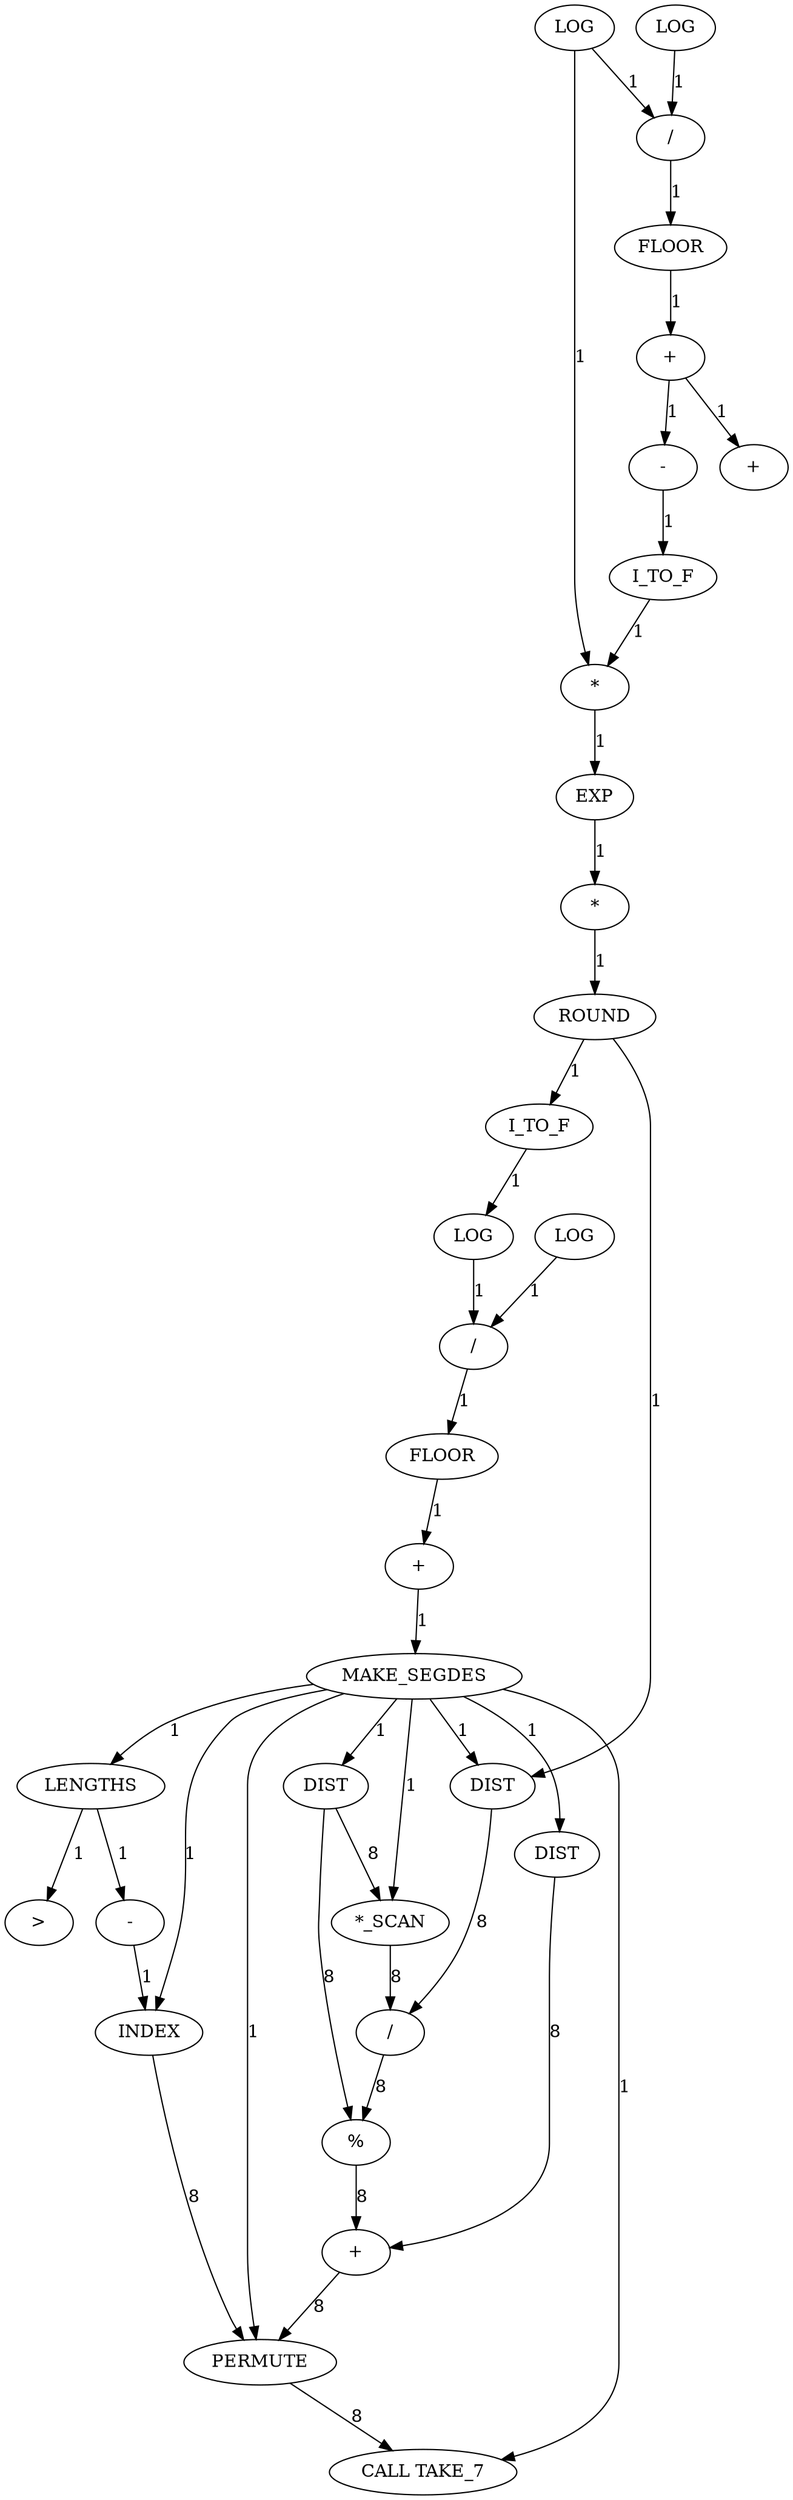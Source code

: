 digraph {
	maximal_independent_set_large_grid_INST_4400 [label=LENGTHS cost=172]
	maximal_independent_set_large_grid_INST_4372 [label=DIST cost=1]
	maximal_independent_set_large_grid_INST_1136 [label="-" cost=430]
	maximal_independent_set_large_grid_INST_4331 [label="/" cost=473]
	maximal_independent_set_large_grid_INST_4328 [label=LOG cost=43]
	maximal_independent_set_large_grid_INST_4335 [label="*" cost=430]
	maximal_independent_set_large_grid_INST_4347 [label="/" cost=43]
	maximal_independent_set_large_grid_INST_4344 [label=LOG cost=43]
	maximal_independent_set_large_grid_INST_4336 [label=EXP cost=19909]
	maximal_independent_set_large_grid_INST_4342 [label=LOG cost=43]
	maximal_independent_set_large_grid_INST_1142 [label=ROUND cost=559]
	maximal_independent_set_large_grid_INST_4365 [label=DIST cost=43]
	maximal_independent_set_large_grid_INST_4391 [label="%" cost=559]
	maximal_independent_set_large_grid_INST_1154 [label="CALL TAKE_7" cost=0]
	maximal_independent_set_large_grid_INST_4360 [label="*_SCAN" cost=1161]
	maximal_independent_set_large_grid_INST_4418 [label=PERMUTE cost=774]
	maximal_independent_set_large_grid_INST_4349 [label="+" cost=43]
	maximal_independent_set_large_grid_INST_1147 [label="\>" cost=774]
	maximal_independent_set_large_grid_INST_1137 [label=I_TO_F cost=1333]
	maximal_independent_set_large_grid_INST_4326 [label=LOG cost=8170]
	maximal_independent_set_large_grid_INST_4352 [label=MAKE_SEGDES cost=43]
	maximal_independent_set_large_grid_INST_4410 [label=INDEX cost=731]
	maximal_independent_set_large_grid_INST_1132 [label="+" cost=1806]
	maximal_independent_set_large_grid_INST_1141 [label="*" cost=86]
	maximal_independent_set_large_grid_INST_4380 [label="/" cost=602]
	maximal_independent_set_large_grid_INST_4394 [label="+" cost=387]
	maximal_independent_set_large_grid_INST_4402 [label="-" cost=129]
	maximal_independent_set_large_grid_INST_4358 [label=DIST cost=473]
	maximal_independent_set_large_grid_INST_1131 [label=FLOOR cost=2451]
	maximal_independent_set_large_grid_INST_4339 [label=I_TO_F cost=3010]
	maximal_independent_set_large_grid_INST_4348 [label=FLOOR cost=43]
	maximal_independent_set_large_grid_INST_1151 [label="+" cost=0]
	maximal_independent_set_large_grid_INST_4400 -> maximal_independent_set_large_grid_INST_4402 [label=1 cost=1]
	maximal_independent_set_large_grid_INST_4400 -> maximal_independent_set_large_grid_INST_1147 [label=1 cost=1]
	maximal_independent_set_large_grid_INST_4372 -> maximal_independent_set_large_grid_INST_4394 [label=8 cost=8]
	maximal_independent_set_large_grid_INST_1136 -> maximal_independent_set_large_grid_INST_1137 [label=1 cost=1]
	maximal_independent_set_large_grid_INST_4331 -> maximal_independent_set_large_grid_INST_1131 [label=1 cost=1]
	maximal_independent_set_large_grid_INST_4328 -> maximal_independent_set_large_grid_INST_4331 [label=1 cost=1]
	maximal_independent_set_large_grid_INST_4328 -> maximal_independent_set_large_grid_INST_4335 [label=1 cost=1]
	maximal_independent_set_large_grid_INST_4335 -> maximal_independent_set_large_grid_INST_4336 [label=1 cost=1]
	maximal_independent_set_large_grid_INST_4347 -> maximal_independent_set_large_grid_INST_4348 [label=1 cost=1]
	maximal_independent_set_large_grid_INST_4344 -> maximal_independent_set_large_grid_INST_4347 [label=1 cost=1]
	maximal_independent_set_large_grid_INST_4336 -> maximal_independent_set_large_grid_INST_1141 [label=1 cost=1]
	maximal_independent_set_large_grid_INST_4342 -> maximal_independent_set_large_grid_INST_4347 [label=1 cost=1]
	maximal_independent_set_large_grid_INST_1142 -> maximal_independent_set_large_grid_INST_4339 [label=1 cost=1]
	maximal_independent_set_large_grid_INST_1142 -> maximal_independent_set_large_grid_INST_4365 [label=1 cost=1]
	maximal_independent_set_large_grid_INST_4365 -> maximal_independent_set_large_grid_INST_4380 [label=8 cost=8]
	maximal_independent_set_large_grid_INST_4391 -> maximal_independent_set_large_grid_INST_4394 [label=8 cost=8]
	maximal_independent_set_large_grid_INST_4360 -> maximal_independent_set_large_grid_INST_4380 [label=8 cost=8]
	maximal_independent_set_large_grid_INST_4418 -> maximal_independent_set_large_grid_INST_1154 [label=8 cost=8]
	maximal_independent_set_large_grid_INST_4349 -> maximal_independent_set_large_grid_INST_4352 [label=1 cost=1]
	maximal_independent_set_large_grid_INST_1137 -> maximal_independent_set_large_grid_INST_4335 [label=1 cost=1]
	maximal_independent_set_large_grid_INST_4326 -> maximal_independent_set_large_grid_INST_4331 [label=1 cost=1]
	maximal_independent_set_large_grid_INST_4352 -> maximal_independent_set_large_grid_INST_4358 [label=1 cost=1]
	maximal_independent_set_large_grid_INST_4352 -> maximal_independent_set_large_grid_INST_4360 [label=1 cost=1]
	maximal_independent_set_large_grid_INST_4352 -> maximal_independent_set_large_grid_INST_4365 [label=1 cost=1]
	maximal_independent_set_large_grid_INST_4352 -> maximal_independent_set_large_grid_INST_4372 [label=1 cost=1]
	maximal_independent_set_large_grid_INST_4352 -> maximal_independent_set_large_grid_INST_4400 [label=1 cost=1]
	maximal_independent_set_large_grid_INST_4352 -> maximal_independent_set_large_grid_INST_4410 [label=1 cost=1]
	maximal_independent_set_large_grid_INST_4352 -> maximal_independent_set_large_grid_INST_4418 [label=1 cost=1]
	maximal_independent_set_large_grid_INST_4352 -> maximal_independent_set_large_grid_INST_1154 [label=1 cost=1]
	maximal_independent_set_large_grid_INST_4410 -> maximal_independent_set_large_grid_INST_4418 [label=8 cost=8]
	maximal_independent_set_large_grid_INST_1132 -> maximal_independent_set_large_grid_INST_1136 [label=1 cost=1]
	maximal_independent_set_large_grid_INST_1132 -> maximal_independent_set_large_grid_INST_1151 [label=1 cost=1]
	maximal_independent_set_large_grid_INST_1141 -> maximal_independent_set_large_grid_INST_1142 [label=1 cost=1]
	maximal_independent_set_large_grid_INST_4380 -> maximal_independent_set_large_grid_INST_4391 [label=8 cost=8]
	maximal_independent_set_large_grid_INST_4394 -> maximal_independent_set_large_grid_INST_4418 [label=8 cost=8]
	maximal_independent_set_large_grid_INST_4402 -> maximal_independent_set_large_grid_INST_4410 [label=1 cost=1]
	maximal_independent_set_large_grid_INST_4358 -> maximal_independent_set_large_grid_INST_4360 [label=8 cost=8]
	maximal_independent_set_large_grid_INST_4358 -> maximal_independent_set_large_grid_INST_4391 [label=8 cost=8]
	maximal_independent_set_large_grid_INST_1131 -> maximal_independent_set_large_grid_INST_1132 [label=1 cost=1]
	maximal_independent_set_large_grid_INST_4339 -> maximal_independent_set_large_grid_INST_4342 [label=1 cost=1]
	maximal_independent_set_large_grid_INST_4348 -> maximal_independent_set_large_grid_INST_4349 [label=1 cost=1]
}

